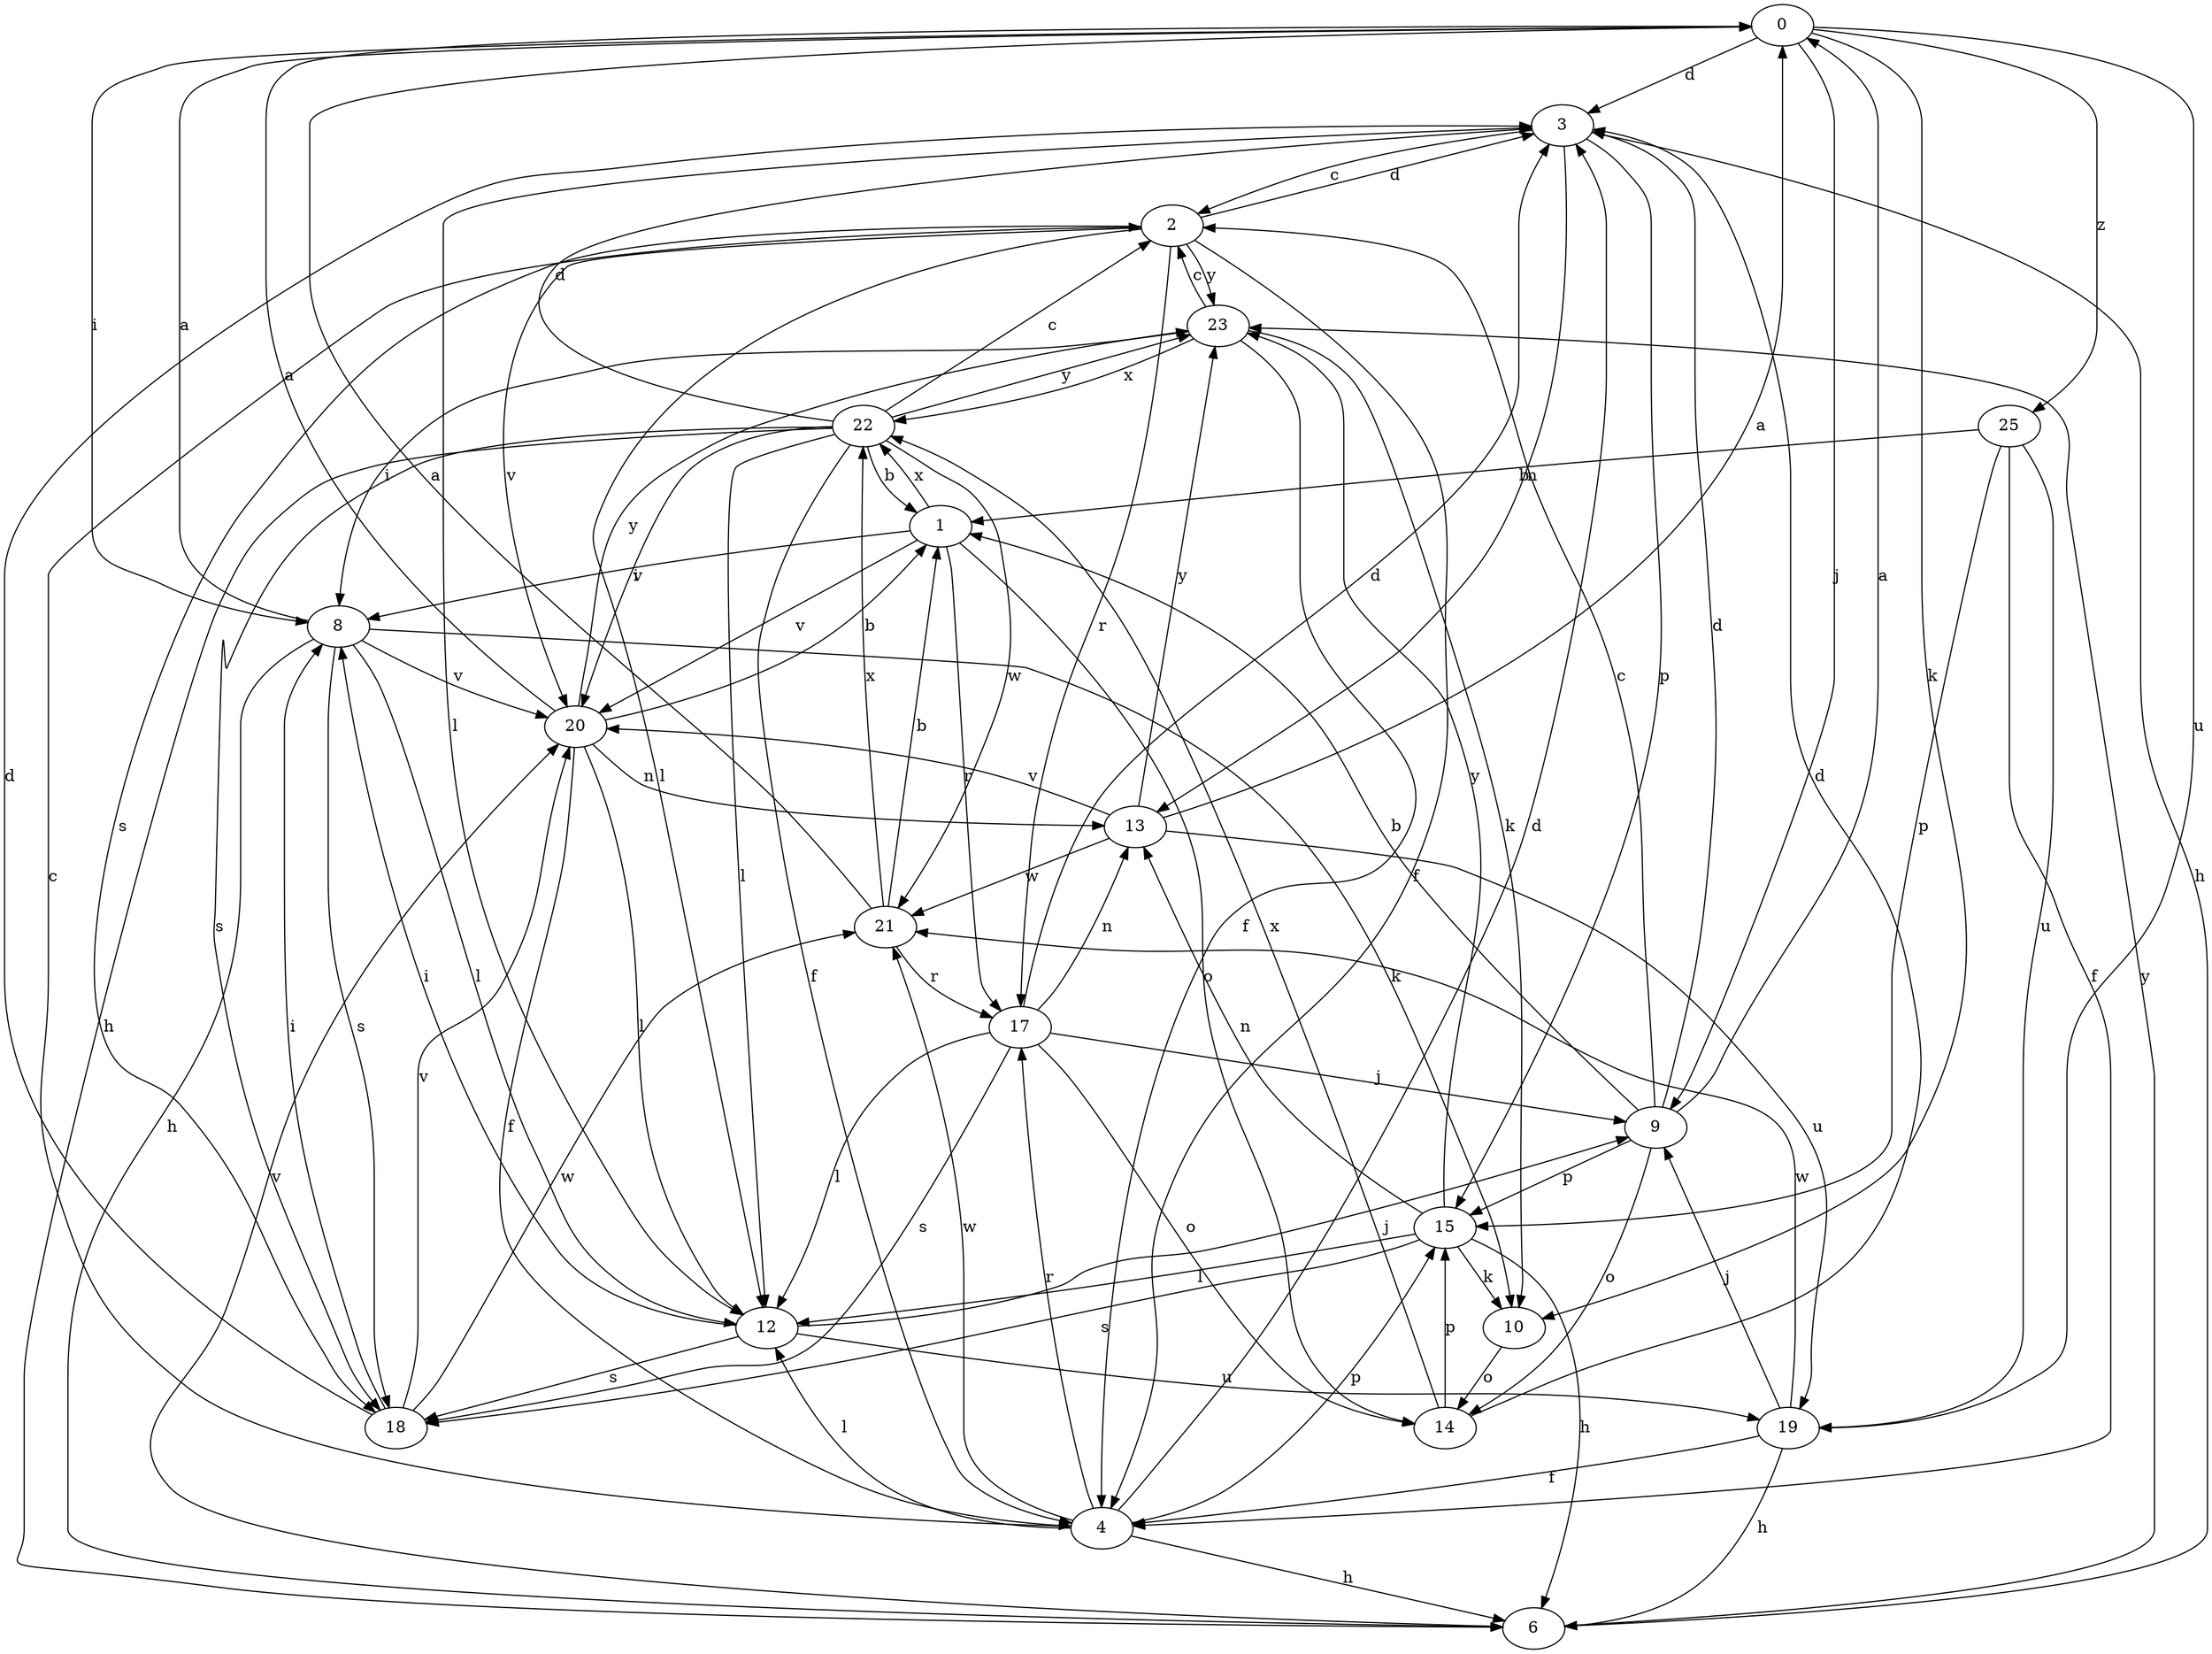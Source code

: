 strict digraph  {
0;
1;
2;
3;
4;
6;
8;
9;
10;
12;
13;
14;
15;
17;
18;
19;
20;
21;
22;
23;
25;
0 -> 3  [label=d];
0 -> 8  [label=i];
0 -> 9  [label=j];
0 -> 10  [label=k];
0 -> 19  [label=u];
0 -> 25  [label=z];
1 -> 8  [label=i];
1 -> 14  [label=o];
1 -> 17  [label=r];
1 -> 20  [label=v];
1 -> 22  [label=x];
2 -> 3  [label=d];
2 -> 4  [label=f];
2 -> 12  [label=l];
2 -> 17  [label=r];
2 -> 18  [label=s];
2 -> 20  [label=v];
2 -> 23  [label=y];
3 -> 2  [label=c];
3 -> 6  [label=h];
3 -> 12  [label=l];
3 -> 13  [label=n];
3 -> 15  [label=p];
4 -> 2  [label=c];
4 -> 3  [label=d];
4 -> 6  [label=h];
4 -> 12  [label=l];
4 -> 15  [label=p];
4 -> 17  [label=r];
4 -> 21  [label=w];
6 -> 20  [label=v];
6 -> 23  [label=y];
8 -> 0  [label=a];
8 -> 6  [label=h];
8 -> 10  [label=k];
8 -> 12  [label=l];
8 -> 18  [label=s];
8 -> 20  [label=v];
9 -> 0  [label=a];
9 -> 1  [label=b];
9 -> 2  [label=c];
9 -> 3  [label=d];
9 -> 14  [label=o];
9 -> 15  [label=p];
10 -> 14  [label=o];
12 -> 8  [label=i];
12 -> 9  [label=j];
12 -> 18  [label=s];
12 -> 19  [label=u];
13 -> 0  [label=a];
13 -> 19  [label=u];
13 -> 20  [label=v];
13 -> 21  [label=w];
13 -> 23  [label=y];
14 -> 3  [label=d];
14 -> 15  [label=p];
14 -> 22  [label=x];
15 -> 6  [label=h];
15 -> 10  [label=k];
15 -> 12  [label=l];
15 -> 13  [label=n];
15 -> 18  [label=s];
15 -> 23  [label=y];
17 -> 3  [label=d];
17 -> 9  [label=j];
17 -> 12  [label=l];
17 -> 13  [label=n];
17 -> 14  [label=o];
17 -> 18  [label=s];
18 -> 3  [label=d];
18 -> 8  [label=i];
18 -> 20  [label=v];
18 -> 21  [label=w];
19 -> 4  [label=f];
19 -> 6  [label=h];
19 -> 9  [label=j];
19 -> 21  [label=w];
20 -> 0  [label=a];
20 -> 1  [label=b];
20 -> 4  [label=f];
20 -> 12  [label=l];
20 -> 13  [label=n];
20 -> 23  [label=y];
21 -> 0  [label=a];
21 -> 1  [label=b];
21 -> 17  [label=r];
21 -> 22  [label=x];
22 -> 1  [label=b];
22 -> 2  [label=c];
22 -> 3  [label=d];
22 -> 4  [label=f];
22 -> 6  [label=h];
22 -> 12  [label=l];
22 -> 18  [label=s];
22 -> 20  [label=v];
22 -> 21  [label=w];
22 -> 23  [label=y];
23 -> 2  [label=c];
23 -> 4  [label=f];
23 -> 8  [label=i];
23 -> 10  [label=k];
23 -> 22  [label=x];
25 -> 1  [label=b];
25 -> 4  [label=f];
25 -> 15  [label=p];
25 -> 19  [label=u];
}
